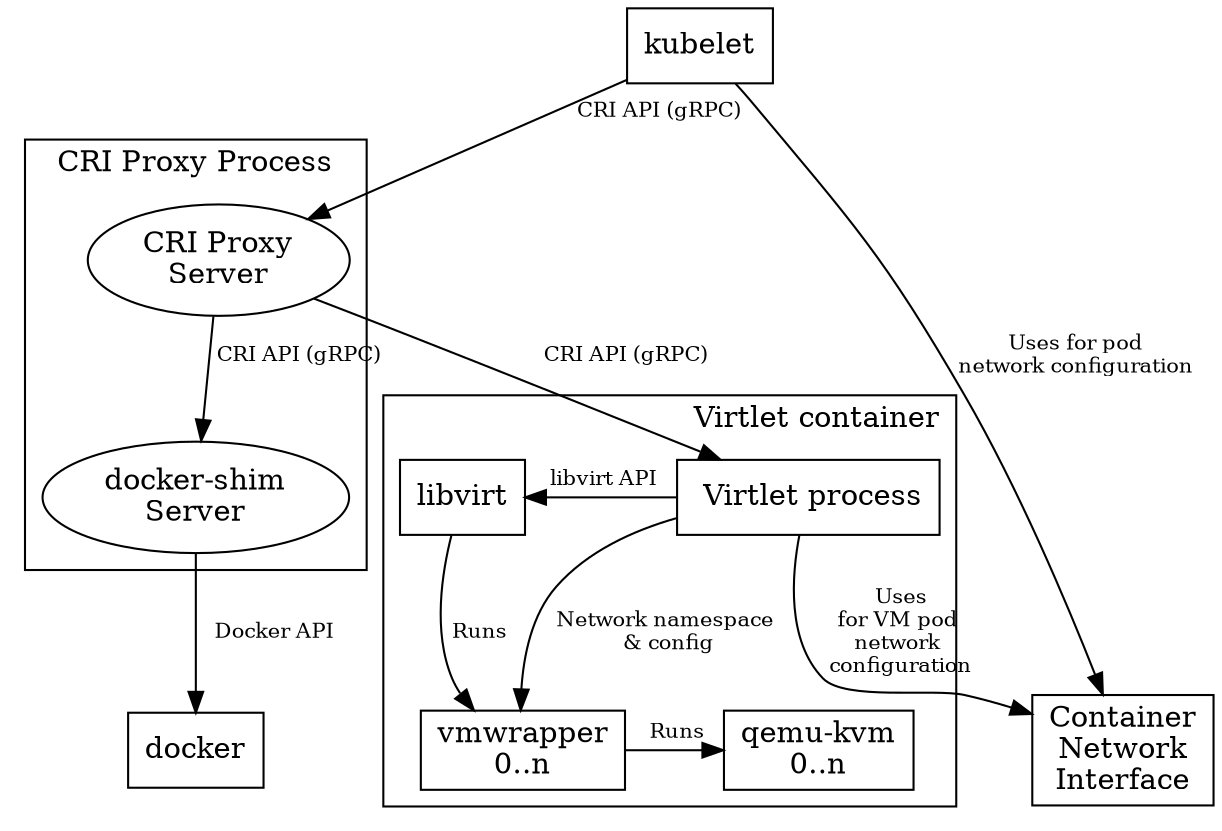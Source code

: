 digraph criproxy {
        compound=true;
        edge [fontsize=10];
        ranksep=0.0001;

        subgraph cluster_0 {
                color=black;
                label="CRI Proxy Process";
                criproxy [label="CRI Proxy\nServer"];
                docker_shim [label="docker-shim\nServer"];
                criproxy -> docker_shim [label=" CRI API (gRPC)  "];
        }
        cni [shape=rectangle, label="Container\nNetwork\nInterface"];
        subgraph cluster_1 {
                label="Virtlet container";
                labeljust="r";
                virtlet [label=" Virtlet process",shape=rectangle];
                libvirt [shape=rectangle];
                vmwrapper [shape=rectangle, label="vmwrapper\n0..n"];
                qemu_kvm [shape=rectangle, label="qemu-kvm\n0..n"];
                virtlet -> libvirt [label=" libvirt API"];
                virtlet -> vmwrapper [label="Network namespace\n & config"];
                libvirt -> vmwrapper [label="Runs"];
                vmwrapper -> qemu_kvm [label=" Runs", shape=rectangle];
                {rank=same virtlet libvirt}
                {rank=same vmwrapper qemu_kvm}
        }
        kubelet [shape=rectangle];
        docker [shape=rectangle];
        virtlet -> cni [label=" Uses                             \nfor VM pod                             \nnetwork                             \n configuration                             "];
        kubelet -> cni [label=" Uses for pod\n network configuration"];
        kubelet -> criproxy [label=" CRI API (gRPC)"];
        criproxy -> virtlet [label="     CRI API (gRPC)"];
        docker_shim -> docker [label="   Docker API"];
        //docker -> vmwrapper [label=" Manages", lhead=cluster_1];
}